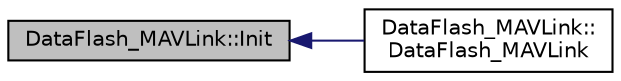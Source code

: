 digraph "DataFlash_MAVLink::Init"
{
 // INTERACTIVE_SVG=YES
  edge [fontname="Helvetica",fontsize="10",labelfontname="Helvetica",labelfontsize="10"];
  node [fontname="Helvetica",fontsize="10",shape=record];
  rankdir="LR";
  Node1 [label="DataFlash_MAVLink::Init",height=0.2,width=0.4,color="black", fillcolor="grey75", style="filled", fontcolor="black"];
  Node1 -> Node2 [dir="back",color="midnightblue",fontsize="10",style="solid",fontname="Helvetica"];
  Node2 [label="DataFlash_MAVLink::\lDataFlash_MAVLink",height=0.2,width=0.4,color="black", fillcolor="white", style="filled",URL="$classDataFlash__MAVLink.html#a48cca0935063bb4c4ab826e2e0f7ac14"];
}
